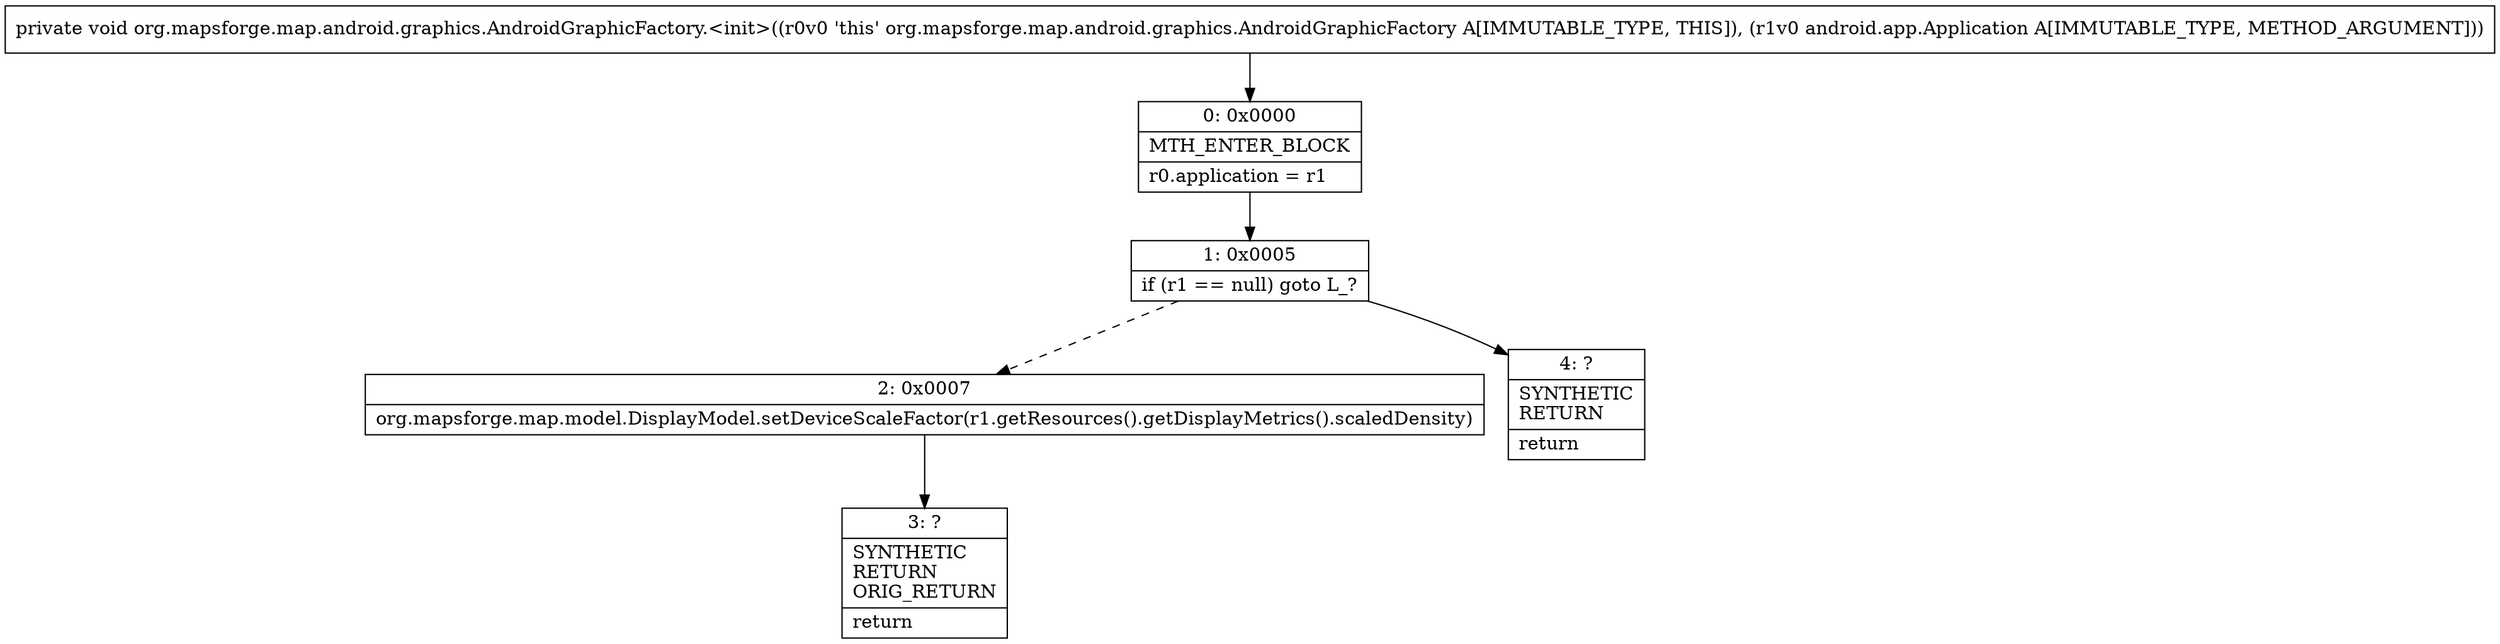 digraph "CFG fororg.mapsforge.map.android.graphics.AndroidGraphicFactory.\<init\>(Landroid\/app\/Application;)V" {
Node_0 [shape=record,label="{0\:\ 0x0000|MTH_ENTER_BLOCK\l|r0.application = r1\l}"];
Node_1 [shape=record,label="{1\:\ 0x0005|if (r1 == null) goto L_?\l}"];
Node_2 [shape=record,label="{2\:\ 0x0007|org.mapsforge.map.model.DisplayModel.setDeviceScaleFactor(r1.getResources().getDisplayMetrics().scaledDensity)\l}"];
Node_3 [shape=record,label="{3\:\ ?|SYNTHETIC\lRETURN\lORIG_RETURN\l|return\l}"];
Node_4 [shape=record,label="{4\:\ ?|SYNTHETIC\lRETURN\l|return\l}"];
MethodNode[shape=record,label="{private void org.mapsforge.map.android.graphics.AndroidGraphicFactory.\<init\>((r0v0 'this' org.mapsforge.map.android.graphics.AndroidGraphicFactory A[IMMUTABLE_TYPE, THIS]), (r1v0 android.app.Application A[IMMUTABLE_TYPE, METHOD_ARGUMENT])) }"];
MethodNode -> Node_0;
Node_0 -> Node_1;
Node_1 -> Node_2[style=dashed];
Node_1 -> Node_4;
Node_2 -> Node_3;
}

